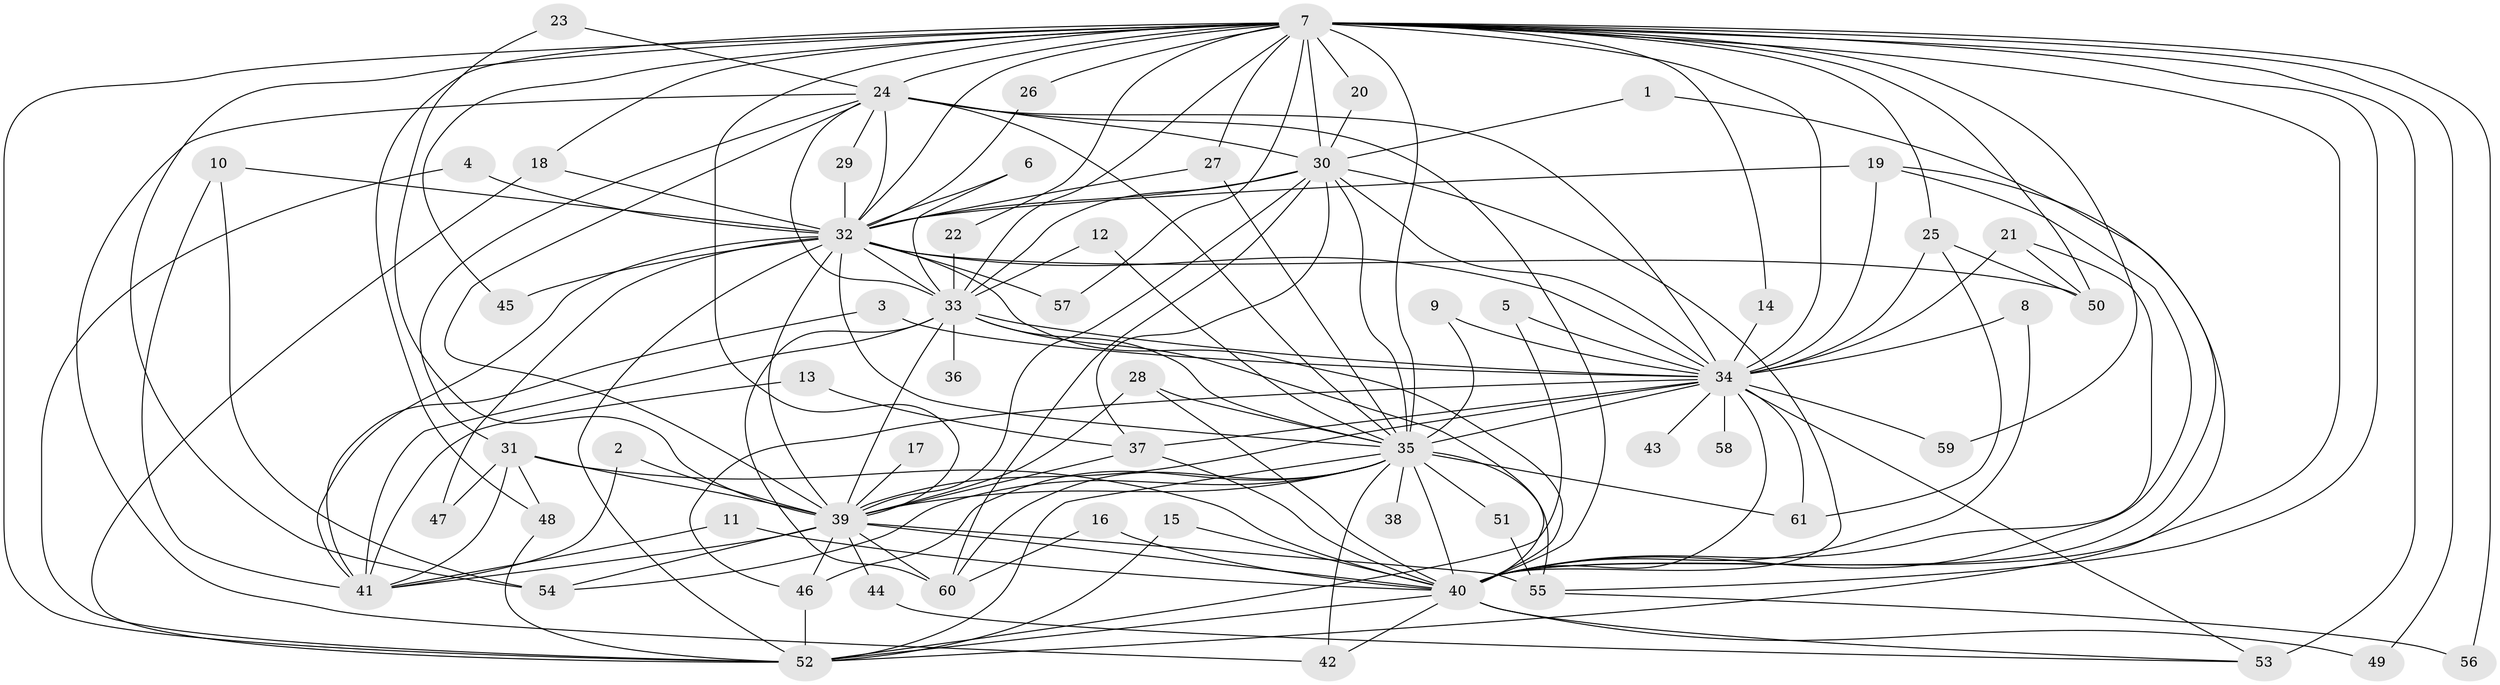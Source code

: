 // original degree distribution, {18: 0.01680672268907563, 27: 0.01680672268907563, 28: 0.008403361344537815, 31: 0.008403361344537815, 16: 0.008403361344537815, 30: 0.008403361344537815, 24: 0.008403361344537815, 15: 0.008403361344537815, 6: 0.025210084033613446, 9: 0.008403361344537815, 3: 0.17647058823529413, 2: 0.6050420168067226, 10: 0.008403361344537815, 4: 0.058823529411764705, 5: 0.03361344537815126}
// Generated by graph-tools (version 1.1) at 2025/25/03/09/25 03:25:45]
// undirected, 61 vertices, 160 edges
graph export_dot {
graph [start="1"]
  node [color=gray90,style=filled];
  1;
  2;
  3;
  4;
  5;
  6;
  7;
  8;
  9;
  10;
  11;
  12;
  13;
  14;
  15;
  16;
  17;
  18;
  19;
  20;
  21;
  22;
  23;
  24;
  25;
  26;
  27;
  28;
  29;
  30;
  31;
  32;
  33;
  34;
  35;
  36;
  37;
  38;
  39;
  40;
  41;
  42;
  43;
  44;
  45;
  46;
  47;
  48;
  49;
  50;
  51;
  52;
  53;
  54;
  55;
  56;
  57;
  58;
  59;
  60;
  61;
  1 -- 30 [weight=1.0];
  1 -- 40 [weight=1.0];
  2 -- 39 [weight=1.0];
  2 -- 41 [weight=1.0];
  3 -- 34 [weight=1.0];
  3 -- 41 [weight=1.0];
  4 -- 32 [weight=1.0];
  4 -- 52 [weight=1.0];
  5 -- 34 [weight=1.0];
  5 -- 52 [weight=1.0];
  6 -- 32 [weight=1.0];
  6 -- 33 [weight=1.0];
  7 -- 14 [weight=1.0];
  7 -- 18 [weight=1.0];
  7 -- 20 [weight=1.0];
  7 -- 22 [weight=1.0];
  7 -- 24 [weight=3.0];
  7 -- 25 [weight=2.0];
  7 -- 26 [weight=2.0];
  7 -- 27 [weight=1.0];
  7 -- 30 [weight=2.0];
  7 -- 32 [weight=3.0];
  7 -- 33 [weight=2.0];
  7 -- 34 [weight=3.0];
  7 -- 35 [weight=3.0];
  7 -- 39 [weight=3.0];
  7 -- 40 [weight=2.0];
  7 -- 45 [weight=1.0];
  7 -- 48 [weight=1.0];
  7 -- 49 [weight=1.0];
  7 -- 50 [weight=2.0];
  7 -- 52 [weight=1.0];
  7 -- 53 [weight=2.0];
  7 -- 54 [weight=1.0];
  7 -- 55 [weight=1.0];
  7 -- 56 [weight=1.0];
  7 -- 57 [weight=1.0];
  7 -- 59 [weight=1.0];
  8 -- 34 [weight=1.0];
  8 -- 40 [weight=1.0];
  9 -- 34 [weight=1.0];
  9 -- 35 [weight=1.0];
  10 -- 32 [weight=1.0];
  10 -- 41 [weight=1.0];
  10 -- 54 [weight=1.0];
  11 -- 40 [weight=1.0];
  11 -- 41 [weight=1.0];
  12 -- 33 [weight=1.0];
  12 -- 35 [weight=1.0];
  13 -- 37 [weight=1.0];
  13 -- 41 [weight=1.0];
  14 -- 34 [weight=2.0];
  15 -- 40 [weight=1.0];
  15 -- 52 [weight=1.0];
  16 -- 40 [weight=1.0];
  16 -- 60 [weight=1.0];
  17 -- 39 [weight=1.0];
  18 -- 32 [weight=1.0];
  18 -- 52 [weight=1.0];
  19 -- 32 [weight=1.0];
  19 -- 34 [weight=1.0];
  19 -- 40 [weight=1.0];
  19 -- 52 [weight=1.0];
  20 -- 30 [weight=1.0];
  21 -- 34 [weight=2.0];
  21 -- 40 [weight=1.0];
  21 -- 50 [weight=1.0];
  22 -- 33 [weight=1.0];
  23 -- 24 [weight=1.0];
  23 -- 39 [weight=1.0];
  24 -- 29 [weight=1.0];
  24 -- 30 [weight=1.0];
  24 -- 31 [weight=1.0];
  24 -- 32 [weight=2.0];
  24 -- 33 [weight=1.0];
  24 -- 34 [weight=2.0];
  24 -- 35 [weight=1.0];
  24 -- 39 [weight=1.0];
  24 -- 40 [weight=1.0];
  24 -- 42 [weight=1.0];
  25 -- 34 [weight=1.0];
  25 -- 50 [weight=2.0];
  25 -- 61 [weight=1.0];
  26 -- 32 [weight=1.0];
  27 -- 32 [weight=1.0];
  27 -- 35 [weight=1.0];
  28 -- 35 [weight=1.0];
  28 -- 39 [weight=1.0];
  28 -- 40 [weight=1.0];
  29 -- 32 [weight=1.0];
  30 -- 32 [weight=3.0];
  30 -- 33 [weight=1.0];
  30 -- 34 [weight=1.0];
  30 -- 35 [weight=1.0];
  30 -- 37 [weight=1.0];
  30 -- 39 [weight=1.0];
  30 -- 40 [weight=2.0];
  30 -- 60 [weight=1.0];
  31 -- 39 [weight=1.0];
  31 -- 40 [weight=1.0];
  31 -- 41 [weight=1.0];
  31 -- 47 [weight=1.0];
  31 -- 48 [weight=1.0];
  32 -- 33 [weight=2.0];
  32 -- 34 [weight=1.0];
  32 -- 35 [weight=2.0];
  32 -- 39 [weight=2.0];
  32 -- 40 [weight=1.0];
  32 -- 41 [weight=1.0];
  32 -- 45 [weight=1.0];
  32 -- 47 [weight=1.0];
  32 -- 50 [weight=1.0];
  32 -- 52 [weight=2.0];
  32 -- 57 [weight=1.0];
  33 -- 34 [weight=1.0];
  33 -- 35 [weight=1.0];
  33 -- 36 [weight=1.0];
  33 -- 39 [weight=2.0];
  33 -- 40 [weight=1.0];
  33 -- 41 [weight=2.0];
  33 -- 60 [weight=1.0];
  34 -- 35 [weight=1.0];
  34 -- 37 [weight=1.0];
  34 -- 39 [weight=2.0];
  34 -- 40 [weight=1.0];
  34 -- 43 [weight=1.0];
  34 -- 46 [weight=1.0];
  34 -- 53 [weight=1.0];
  34 -- 58 [weight=1.0];
  34 -- 59 [weight=1.0];
  34 -- 61 [weight=1.0];
  35 -- 38 [weight=1.0];
  35 -- 39 [weight=1.0];
  35 -- 40 [weight=2.0];
  35 -- 42 [weight=1.0];
  35 -- 46 [weight=1.0];
  35 -- 51 [weight=1.0];
  35 -- 52 [weight=1.0];
  35 -- 54 [weight=1.0];
  35 -- 55 [weight=1.0];
  35 -- 60 [weight=1.0];
  35 -- 61 [weight=1.0];
  37 -- 39 [weight=1.0];
  37 -- 40 [weight=1.0];
  39 -- 40 [weight=2.0];
  39 -- 41 [weight=1.0];
  39 -- 44 [weight=1.0];
  39 -- 46 [weight=1.0];
  39 -- 54 [weight=2.0];
  39 -- 55 [weight=2.0];
  39 -- 60 [weight=1.0];
  40 -- 42 [weight=2.0];
  40 -- 49 [weight=1.0];
  40 -- 52 [weight=2.0];
  40 -- 53 [weight=1.0];
  44 -- 53 [weight=1.0];
  46 -- 52 [weight=1.0];
  48 -- 52 [weight=1.0];
  51 -- 55 [weight=1.0];
  55 -- 56 [weight=1.0];
}
